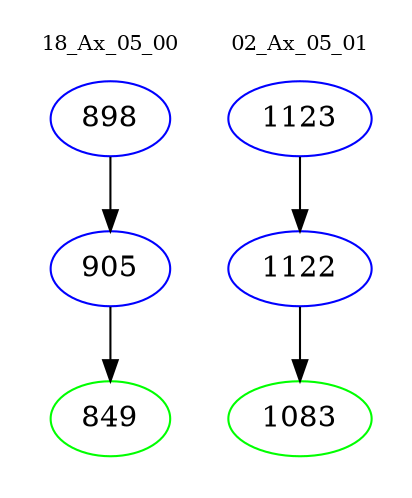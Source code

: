 digraph{
subgraph cluster_0 {
color = white
label = "18_Ax_05_00";
fontsize=10;
T0_898 [label="898", color="blue"]
T0_898 -> T0_905 [color="black"]
T0_905 [label="905", color="blue"]
T0_905 -> T0_849 [color="black"]
T0_849 [label="849", color="green"]
}
subgraph cluster_1 {
color = white
label = "02_Ax_05_01";
fontsize=10;
T1_1123 [label="1123", color="blue"]
T1_1123 -> T1_1122 [color="black"]
T1_1122 [label="1122", color="blue"]
T1_1122 -> T1_1083 [color="black"]
T1_1083 [label="1083", color="green"]
}
}
